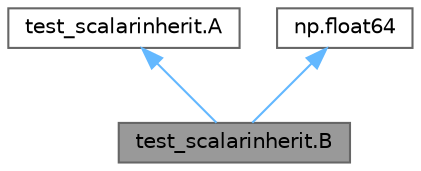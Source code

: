 digraph "test_scalarinherit.B"
{
 // LATEX_PDF_SIZE
  bgcolor="transparent";
  edge [fontname=Helvetica,fontsize=10,labelfontname=Helvetica,labelfontsize=10];
  node [fontname=Helvetica,fontsize=10,shape=box,height=0.2,width=0.4];
  Node1 [id="Node000001",label="test_scalarinherit.B",height=0.2,width=0.4,color="gray40", fillcolor="grey60", style="filled", fontcolor="black",tooltip=" "];
  Node2 -> Node1 [id="edge3_Node000001_Node000002",dir="back",color="steelblue1",style="solid",tooltip=" "];
  Node2 [id="Node000002",label="test_scalarinherit.A",height=0.2,width=0.4,color="gray40", fillcolor="white", style="filled",URL="$classtest__scalarinherit_1_1A.html",tooltip=" "];
  Node3 -> Node1 [id="edge4_Node000001_Node000003",dir="back",color="steelblue1",style="solid",tooltip=" "];
  Node3 [id="Node000003",label="np.float64",height=0.2,width=0.4,color="gray40", fillcolor="white", style="filled",tooltip=" "];
}
